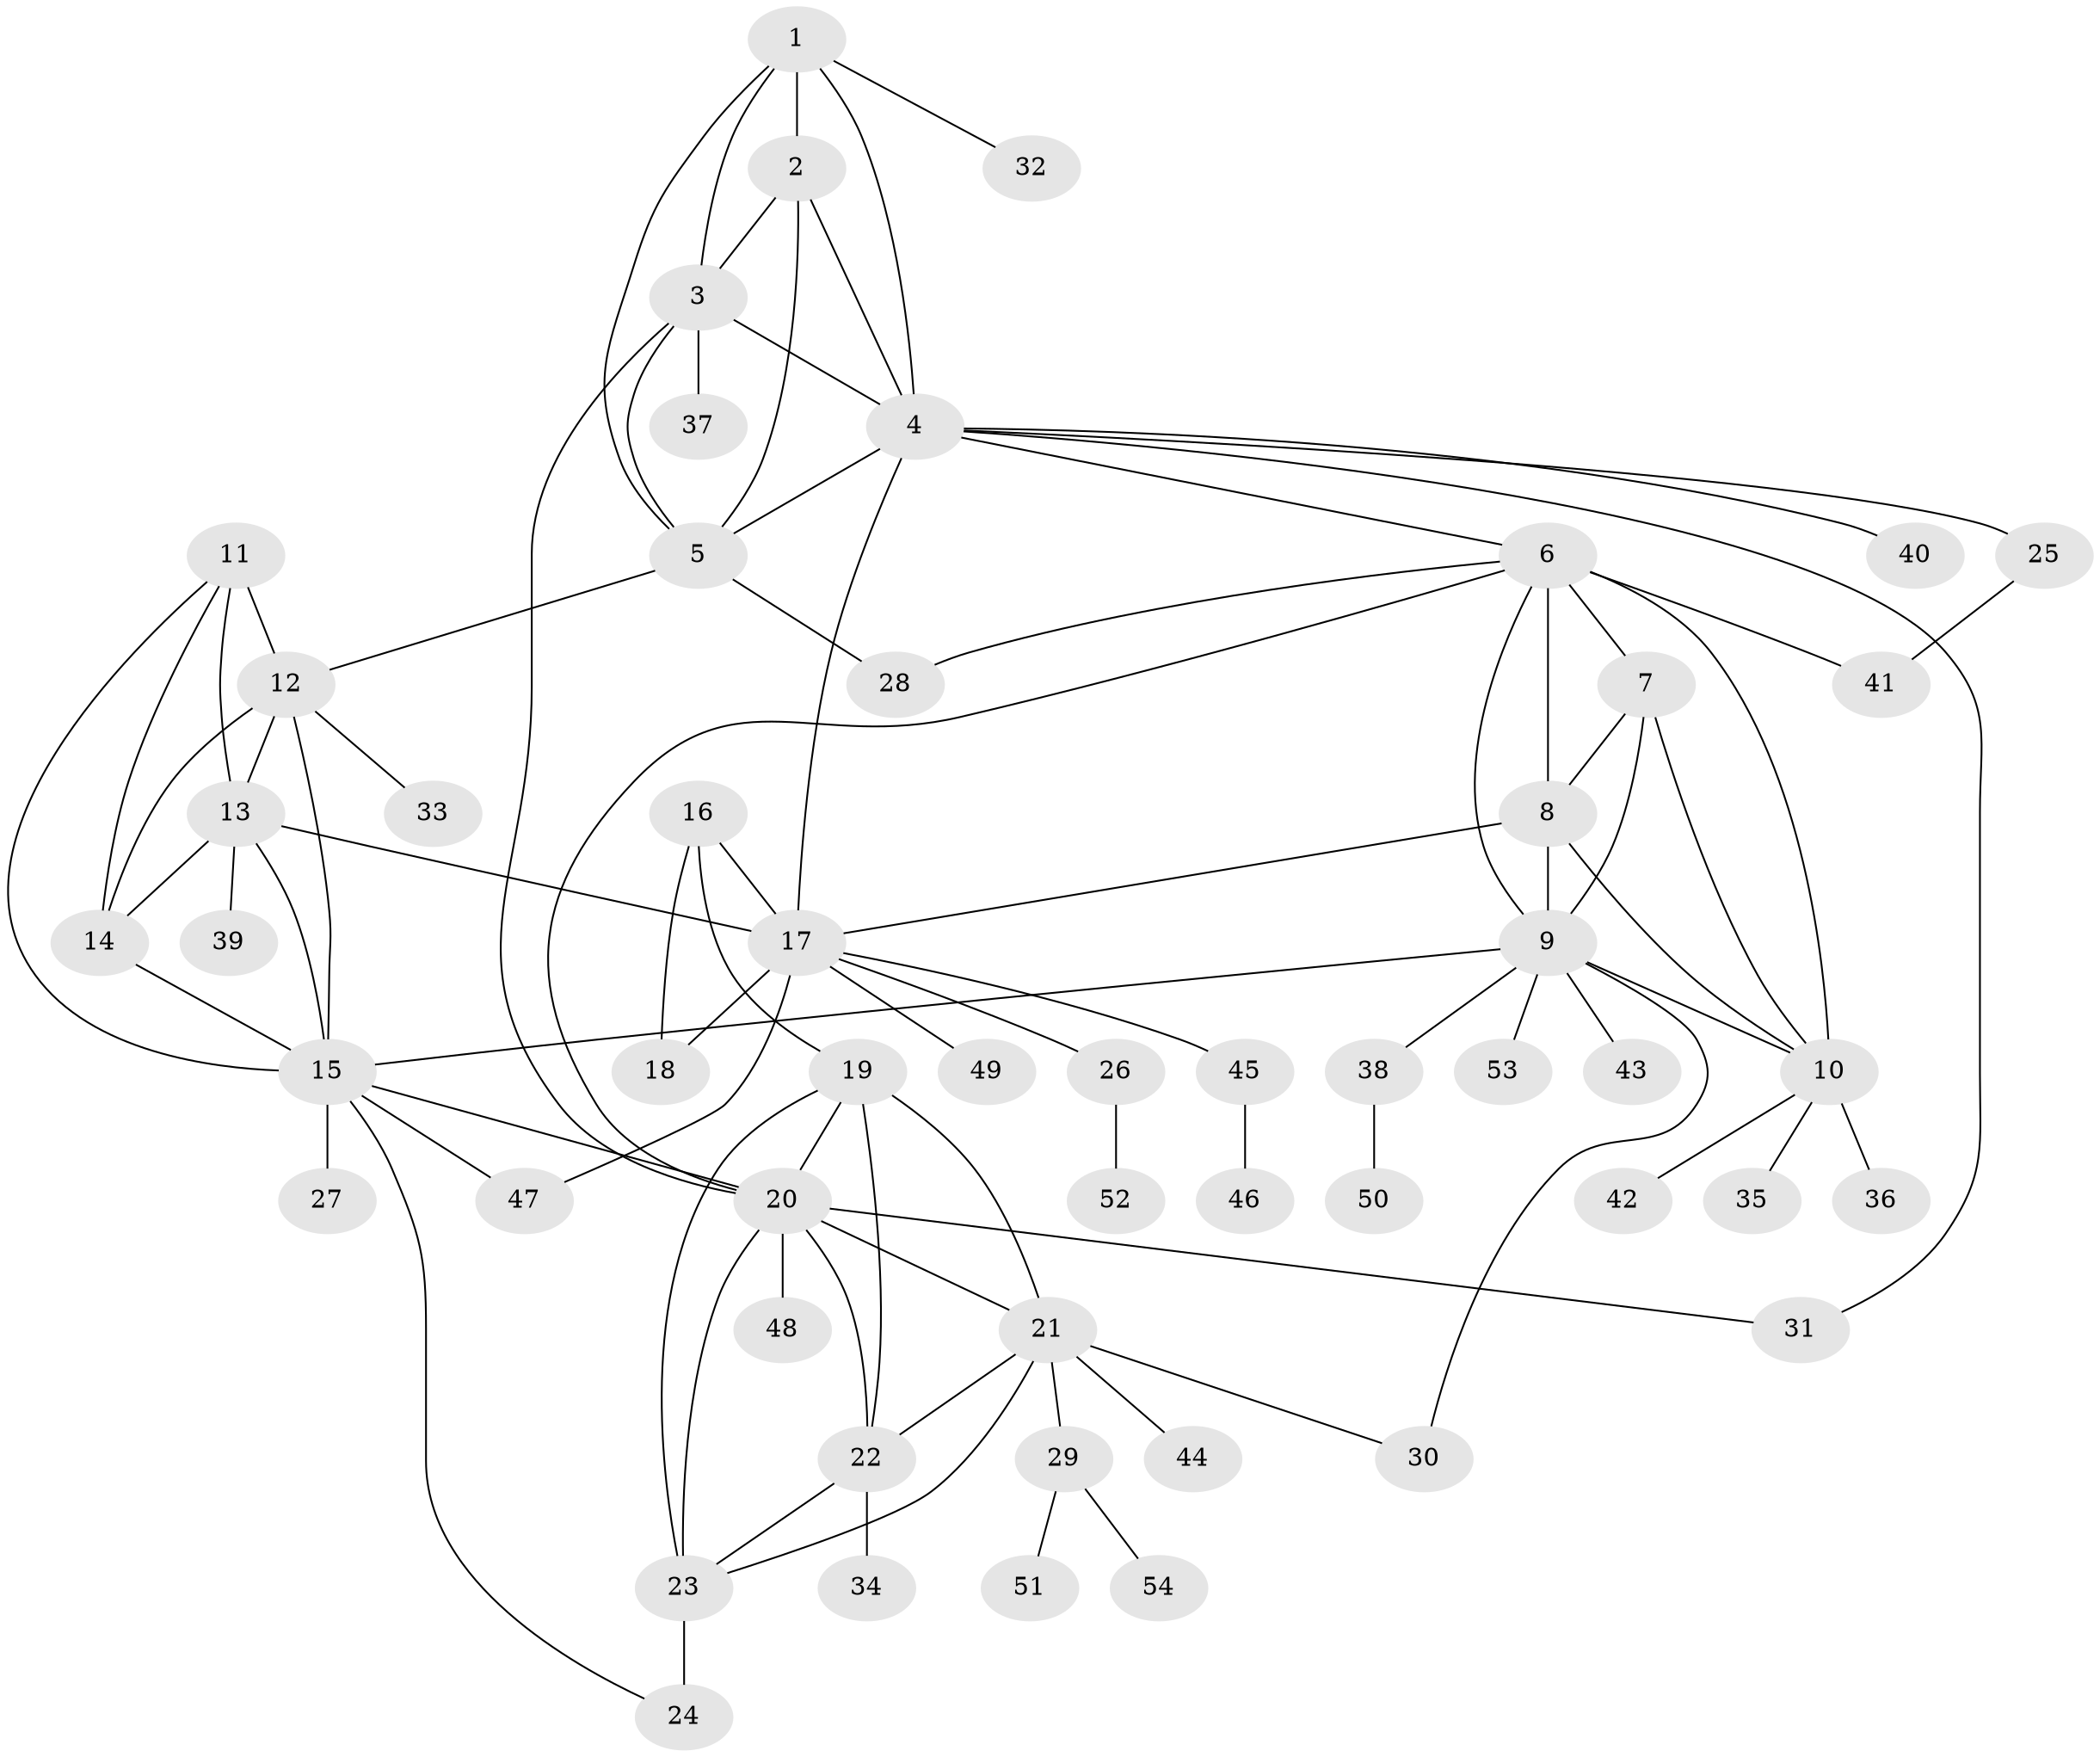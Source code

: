 // original degree distribution, {6: 0.07476635514018691, 11: 0.009345794392523364, 10: 0.037383177570093455, 7: 0.06542056074766354, 9: 0.009345794392523364, 5: 0.018691588785046728, 14: 0.009345794392523364, 8: 0.009345794392523364, 2: 0.16822429906542055, 1: 0.5607476635514018, 3: 0.028037383177570093, 4: 0.009345794392523364}
// Generated by graph-tools (version 1.1) at 2025/37/03/09/25 02:37:14]
// undirected, 54 vertices, 90 edges
graph export_dot {
graph [start="1"]
  node [color=gray90,style=filled];
  1;
  2;
  3;
  4;
  5;
  6;
  7;
  8;
  9;
  10;
  11;
  12;
  13;
  14;
  15;
  16;
  17;
  18;
  19;
  20;
  21;
  22;
  23;
  24;
  25;
  26;
  27;
  28;
  29;
  30;
  31;
  32;
  33;
  34;
  35;
  36;
  37;
  38;
  39;
  40;
  41;
  42;
  43;
  44;
  45;
  46;
  47;
  48;
  49;
  50;
  51;
  52;
  53;
  54;
  1 -- 2 [weight=1.0];
  1 -- 3 [weight=1.0];
  1 -- 4 [weight=1.0];
  1 -- 5 [weight=1.0];
  1 -- 32 [weight=1.0];
  2 -- 3 [weight=2.0];
  2 -- 4 [weight=1.0];
  2 -- 5 [weight=1.0];
  3 -- 4 [weight=1.0];
  3 -- 5 [weight=1.0];
  3 -- 20 [weight=1.0];
  3 -- 37 [weight=1.0];
  4 -- 5 [weight=1.0];
  4 -- 6 [weight=1.0];
  4 -- 17 [weight=2.0];
  4 -- 25 [weight=1.0];
  4 -- 31 [weight=1.0];
  4 -- 40 [weight=1.0];
  5 -- 12 [weight=1.0];
  5 -- 28 [weight=4.0];
  6 -- 7 [weight=1.0];
  6 -- 8 [weight=1.0];
  6 -- 9 [weight=1.0];
  6 -- 10 [weight=1.0];
  6 -- 20 [weight=1.0];
  6 -- 28 [weight=1.0];
  6 -- 41 [weight=2.0];
  7 -- 8 [weight=1.0];
  7 -- 9 [weight=1.0];
  7 -- 10 [weight=2.0];
  8 -- 9 [weight=1.0];
  8 -- 10 [weight=1.0];
  8 -- 17 [weight=1.0];
  9 -- 10 [weight=1.0];
  9 -- 15 [weight=1.0];
  9 -- 30 [weight=1.0];
  9 -- 38 [weight=1.0];
  9 -- 43 [weight=1.0];
  9 -- 53 [weight=1.0];
  10 -- 35 [weight=1.0];
  10 -- 36 [weight=1.0];
  10 -- 42 [weight=1.0];
  11 -- 12 [weight=3.0];
  11 -- 13 [weight=1.0];
  11 -- 14 [weight=1.0];
  11 -- 15 [weight=1.0];
  12 -- 13 [weight=1.0];
  12 -- 14 [weight=1.0];
  12 -- 15 [weight=1.0];
  12 -- 33 [weight=1.0];
  13 -- 14 [weight=1.0];
  13 -- 15 [weight=1.0];
  13 -- 17 [weight=1.0];
  13 -- 39 [weight=3.0];
  14 -- 15 [weight=1.0];
  15 -- 20 [weight=1.0];
  15 -- 24 [weight=1.0];
  15 -- 27 [weight=5.0];
  15 -- 47 [weight=1.0];
  16 -- 17 [weight=3.0];
  16 -- 18 [weight=1.0];
  16 -- 19 [weight=1.0];
  17 -- 18 [weight=5.0];
  17 -- 26 [weight=1.0];
  17 -- 45 [weight=1.0];
  17 -- 47 [weight=1.0];
  17 -- 49 [weight=1.0];
  19 -- 20 [weight=1.0];
  19 -- 21 [weight=1.0];
  19 -- 22 [weight=1.0];
  19 -- 23 [weight=1.0];
  20 -- 21 [weight=1.0];
  20 -- 22 [weight=1.0];
  20 -- 23 [weight=1.0];
  20 -- 31 [weight=1.0];
  20 -- 48 [weight=1.0];
  21 -- 22 [weight=1.0];
  21 -- 23 [weight=1.0];
  21 -- 29 [weight=1.0];
  21 -- 30 [weight=1.0];
  21 -- 44 [weight=1.0];
  22 -- 23 [weight=1.0];
  22 -- 34 [weight=2.0];
  23 -- 24 [weight=2.0];
  25 -- 41 [weight=1.0];
  26 -- 52 [weight=1.0];
  29 -- 51 [weight=1.0];
  29 -- 54 [weight=1.0];
  38 -- 50 [weight=1.0];
  45 -- 46 [weight=1.0];
}
